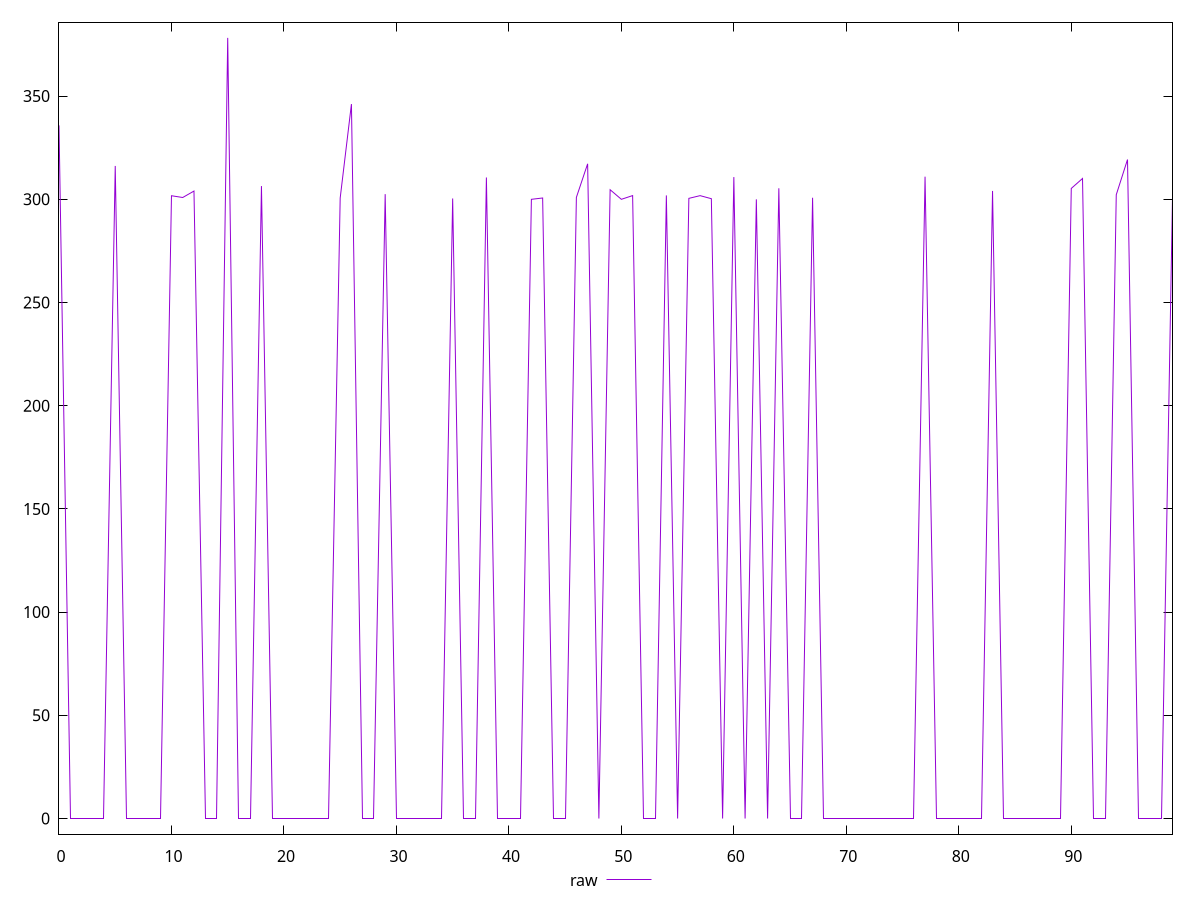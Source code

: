 reset

$raw <<EOF
0 335.826
1 0
2 0
3 0
4 0
5 316.18
6 0
7 0
8 0
9 0
10 301.734
11 300.88
12 304.006
13 0
14 0
15 378.202
16 0
17 0
18 306.414
19 0
20 0
21 0
22 0
23 0
24 0
25 300.628
26 346.144
27 0
28 0
29 302.496
30 0
31 0
32 0
33 0
34 0
35 300.396
36 0
37 0
38 310.58
39 0
40 0
41 0
42 300
43 300.642
44 0
45 0
46 300.934
47 317.206
48 0
49 304.646
50 300
51 301.806
52 0
53 0
54 301.888
55 0
56 300.464
57 301.778
58 300.302
59 0
60 310.77
61 0
62 300
63 0
64 305.358
65 0
66 0
67 300.76
68 0
69 0
70 0
71 0
72 0
73 0
74 0
75 0
76 0
77 310.964
78 0
79 0
80 0
81 0
82 0
83 304.046
84 0
85 0
86 0
87 0
88 0
89 0
90 305.278
91 310.096
92 0
93 0
94 302.216
95 319.27
96 0
97 0
98 0
99 301.036
EOF

set key outside below
set xrange [0:99]
set yrange [-7.56404:385.76604]
set trange [-7.56404:385.76604]
set terminal svg size 640, 500 enhanced background rgb 'white'
set output "reports/report_00028_2021-02-24T12-49-42.674Z/uses-rel-preconnect/samples/card/raw/values.svg"

plot $raw title "raw" with line

reset
